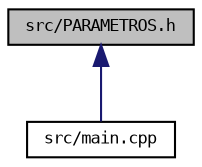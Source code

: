 digraph "src/PARAMETROS.h"
{
 // LATEX_PDF_SIZE
  bgcolor="transparent";
  edge [fontname="DejaVuSansMono",fontsize="8",labelfontname="DejaVuSansMono",labelfontsize="8"];
  node [fontname="DejaVuSansMono",fontsize="8",shape=record];
  Node1 [label="src/PARAMETROS.h",height=0.2,width=0.4,color="black", fillcolor="grey75", style="filled", fontcolor="black",tooltip="Sobre os conversores digiais analógicos"];
  Node1 -> Node2 [dir="back",color="midnightblue",fontsize="8",style="solid",fontname="DejaVuSansMono"];
  Node2 [label="src/main.cpp",height=0.2,width=0.4,color="black",URL="$main_8cpp.html",tooltip=" "];
}
